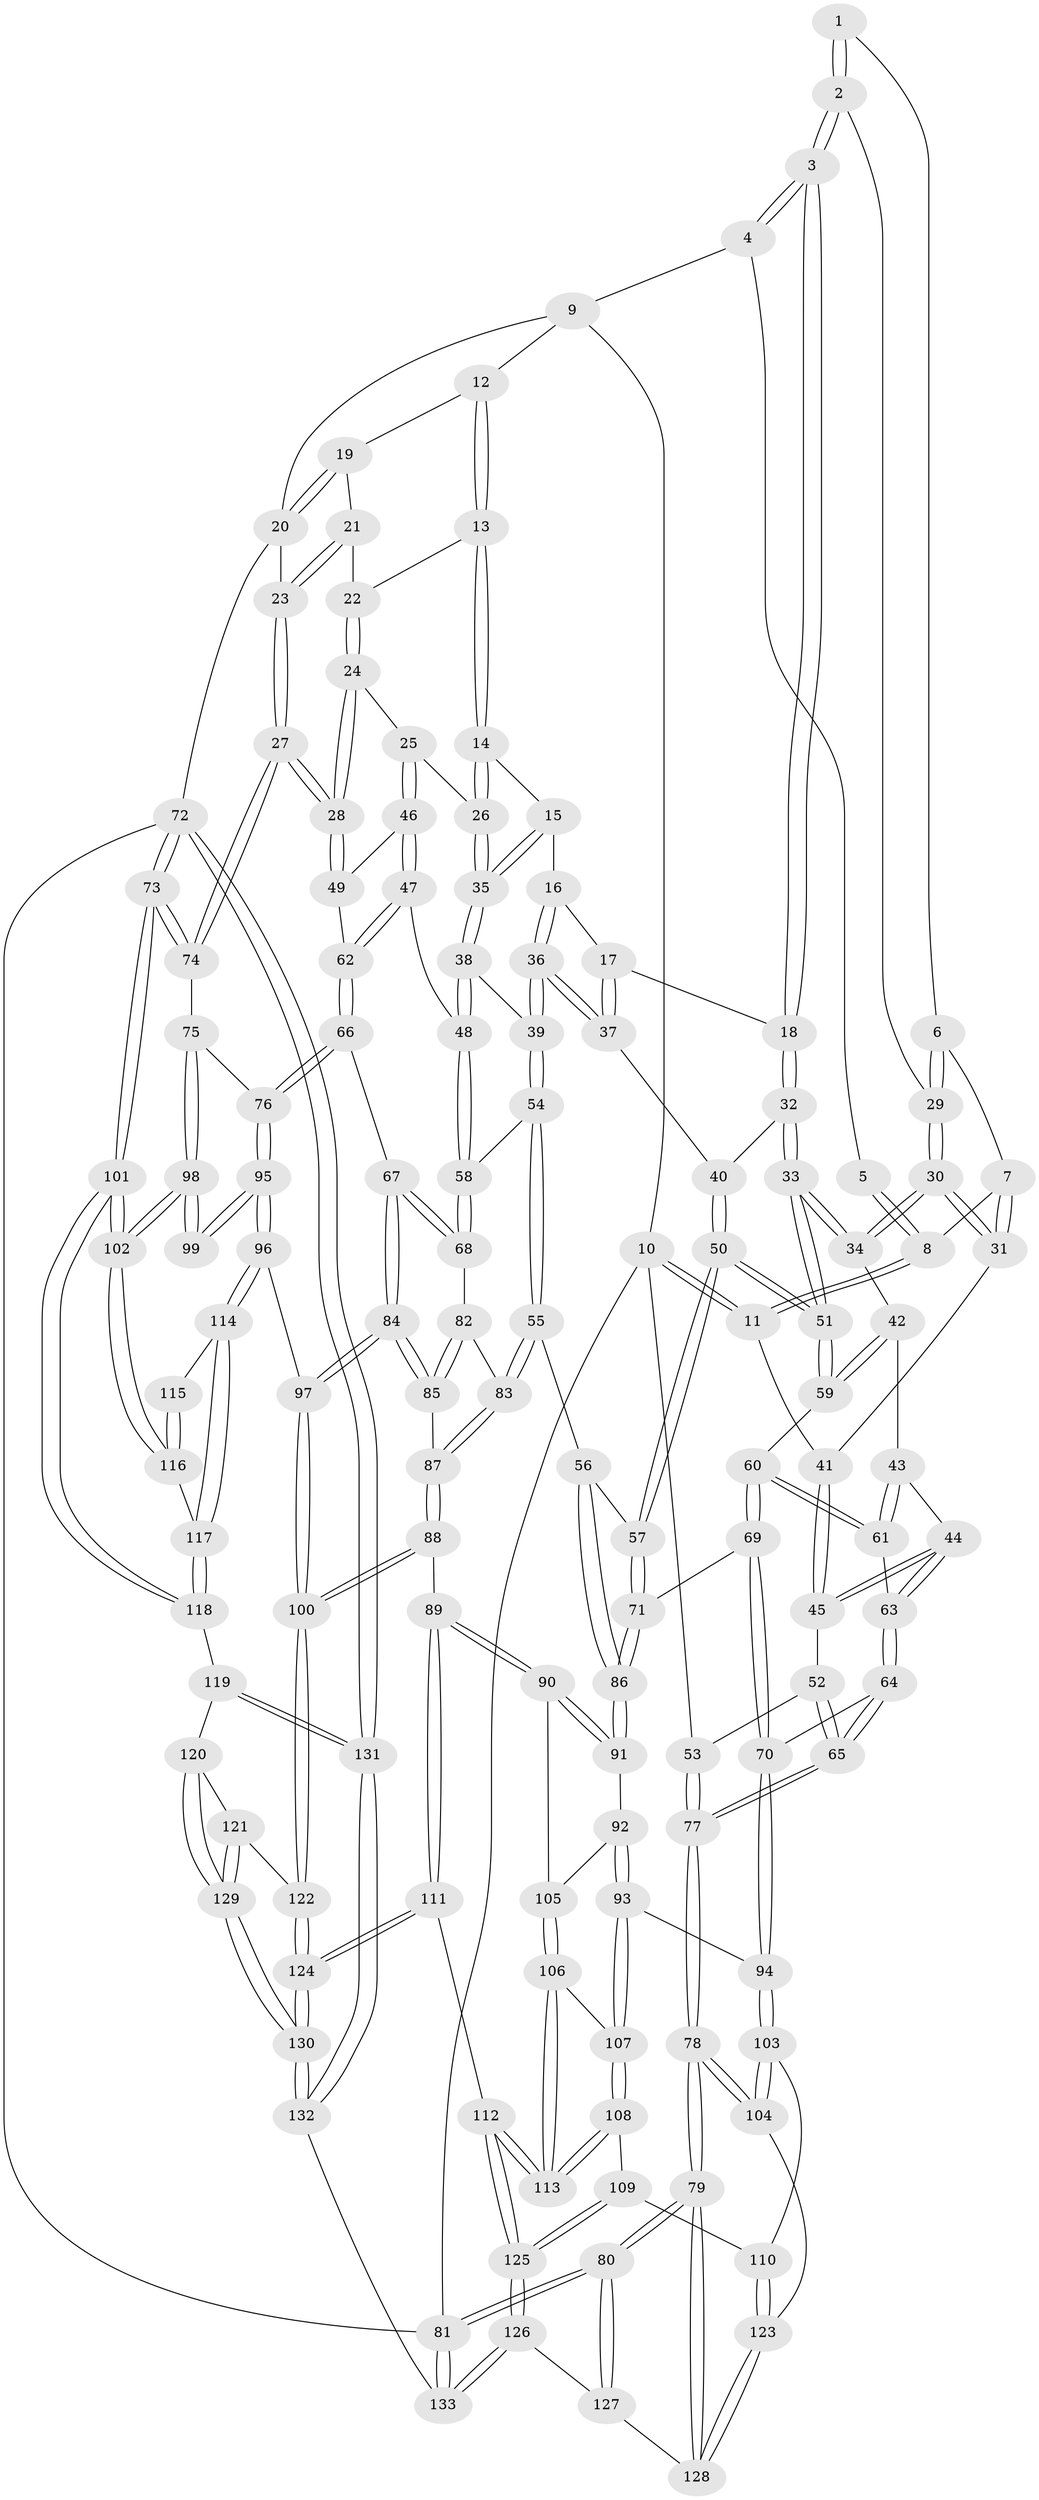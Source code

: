 // coarse degree distribution, {4: 0.4626865671641791, 3: 0.5223880597014925, 5: 0.014925373134328358}
// Generated by graph-tools (version 1.1) at 2025/38/03/04/25 23:38:32]
// undirected, 133 vertices, 329 edges
graph export_dot {
  node [color=gray90,style=filled];
  1 [pos="+0.2936290444307127+0"];
  2 [pos="+0.4028955564254885+0.09865380090397315"];
  3 [pos="+0.45398746140478835+0.10052121195387693"];
  4 [pos="+0.5548951314103421+0"];
  5 [pos="+0.24414805655986077+0"];
  6 [pos="+0.3160043938740148+0.10582132506751485"];
  7 [pos="+0.2258023125460519+0.10521427459976095"];
  8 [pos="+0+0"];
  9 [pos="+0.744363050621142+0"];
  10 [pos="+0+0"];
  11 [pos="+0+0"];
  12 [pos="+0.7552013917999904+0"];
  13 [pos="+0.7638107604415824+0"];
  14 [pos="+0.72420505446648+0.06552447508823431"];
  15 [pos="+0.5990497667018305+0.138532071715377"];
  16 [pos="+0.5591141485189238+0.14152610362678664"];
  17 [pos="+0.5124584673263457+0.12776958878235176"];
  18 [pos="+0.4608606956458318+0.11118053839721029"];
  19 [pos="+1+0.042081561267800605"];
  20 [pos="+1+0.040815147912654684"];
  21 [pos="+0.9319201900485785+0.09131143760104653"];
  22 [pos="+0.884399767549458+0.09123826105509478"];
  23 [pos="+1+0.2516364807385894"];
  24 [pos="+0.9027172182005757+0.17941120961955395"];
  25 [pos="+0.79224217577922+0.2695873811745937"];
  26 [pos="+0.748437750104783+0.2436924675663121"];
  27 [pos="+1+0.35575557906085464"];
  28 [pos="+1+0.34226851361428134"];
  29 [pos="+0.337444565575889+0.11334794659060188"];
  30 [pos="+0.3112688872616267+0.29078823955463673"];
  31 [pos="+0.19282062259014257+0.2339313791874357"];
  32 [pos="+0.44259410535388527+0.2597708301743148"];
  33 [pos="+0.32669007971523084+0.3068313639312457"];
  34 [pos="+0.32379845364982346+0.3057432636578651"];
  35 [pos="+0.6415582622794457+0.29635809781797684"];
  36 [pos="+0.5545461162790348+0.31312580611349367"];
  37 [pos="+0.5452992758830186+0.31018576329781145"];
  38 [pos="+0.627696938080096+0.3107137292355596"];
  39 [pos="+0.5623120373014733+0.31816129355097306"];
  40 [pos="+0.5041933898593703+0.29808158920372424"];
  41 [pos="+0.14772492526495679+0.24920911137915935"];
  42 [pos="+0.2885976092833838+0.33890926749942313"];
  43 [pos="+0.22623680174617922+0.3884977304345046"];
  44 [pos="+0.09566478125467866+0.36273283184595617"];
  45 [pos="+0.0785703169475743+0.3409244673442847"];
  46 [pos="+0.8258405327983507+0.32703253047013114"];
  47 [pos="+0.7811925125875004+0.4210710963672235"];
  48 [pos="+0.687658083362391+0.4218981892181026"];
  49 [pos="+0.9431820790602322+0.3440864972567062"];
  50 [pos="+0.39750855168542143+0.45652301537109446"];
  51 [pos="+0.3911544489946211+0.45176624742403027"];
  52 [pos="+0.06949536979769287+0.3406612157784166"];
  53 [pos="+0+0.28723971476775484"];
  54 [pos="+0.5128047277804987+0.5107004399255592"];
  55 [pos="+0.4880359842171744+0.5299502572071288"];
  56 [pos="+0.4813287425463062+0.52927764706171"];
  57 [pos="+0.4064569715365293+0.4668446156239209"];
  58 [pos="+0.6411286798530788+0.49300398025076103"];
  59 [pos="+0.2754438455265632+0.4783438154537778"];
  60 [pos="+0.25163718017794723+0.48690774279734"];
  61 [pos="+0.23566189437762727+0.4690423429398082"];
  62 [pos="+0.8266666220397169+0.5110091707415271"];
  63 [pos="+0.11813803207354558+0.4621320995797584"];
  64 [pos="+0.07156720711657283+0.6325492017791443"];
  65 [pos="+0+0.6466439430615377"];
  66 [pos="+0.8460215601720933+0.571290993089691"];
  67 [pos="+0.7478538276563745+0.5930741399252047"];
  68 [pos="+0.7219659606225052+0.5848740388851359"];
  69 [pos="+0.23347716336370086+0.5911543432503412"];
  70 [pos="+0.07631890773670129+0.6340865197799896"];
  71 [pos="+0.25060377719510224+0.5987993718953072"];
  72 [pos="+1+1"];
  73 [pos="+1+1"];
  74 [pos="+1+0.4960758974911224"];
  75 [pos="+0.9182054875890132+0.5775656409269655"];
  76 [pos="+0.8655844576489156+0.5809403755065397"];
  77 [pos="+0+0.6807382864746615"];
  78 [pos="+0+0.779122569495085"];
  79 [pos="+0+0.8365732158225763"];
  80 [pos="+0+0.9158642771997175"];
  81 [pos="+0+1"];
  82 [pos="+0.7185764735478609+0.5865828105104635"];
  83 [pos="+0.5333435380883003+0.6161369783119183"];
  84 [pos="+0.6956215023416146+0.7649216650885844"];
  85 [pos="+0.6164154822065249+0.6766600592793117"];
  86 [pos="+0.33907047245722927+0.6601478816920292"];
  87 [pos="+0.5423656510522867+0.6494077102006285"];
  88 [pos="+0.5336471823864135+0.6721870074472069"];
  89 [pos="+0.4132306836935662+0.7890439703484451"];
  90 [pos="+0.36819502489312006+0.7416732485476533"];
  91 [pos="+0.34096446560685245+0.6802154850074078"];
  92 [pos="+0.18653562562720583+0.7551726168666434"];
  93 [pos="+0.1861890952499857+0.7551840379514636"];
  94 [pos="+0.14358510564251503+0.7260047577278638"];
  95 [pos="+0.8430502250825607+0.7068710800816156"];
  96 [pos="+0.7384540970679532+0.7973185208641241"];
  97 [pos="+0.7005284286206106+0.7873528512096868"];
  98 [pos="+0.9710742260352713+0.8237749309967528"];
  99 [pos="+0.916191062779938+0.7892681023436714"];
  100 [pos="+0.6064877478352645+0.8519757438802263"];
  101 [pos="+1+0.900620097141488"];
  102 [pos="+1+0.8825962785944674"];
  103 [pos="+0.11724315210510085+0.8096708352985347"];
  104 [pos="+0.05964886396920643+0.8563243924101669"];
  105 [pos="+0.2696204580289777+0.7915035402091641"];
  106 [pos="+0.26556298305584825+0.8491805377704458"];
  107 [pos="+0.19166426968558872+0.8049740064105003"];
  108 [pos="+0.17929030144718544+0.851314517176684"];
  109 [pos="+0.16486748284414868+0.8662895119158921"];
  110 [pos="+0.15214213175048474+0.8659535779935299"];
  111 [pos="+0.4378548059662602+0.8869684957108092"];
  112 [pos="+0.29302055258387355+0.9042508421160786"];
  113 [pos="+0.27738633278720376+0.8832660153241846"];
  114 [pos="+0.7439711012099418+0.8031118425983927"];
  115 [pos="+0.8035740682896655+0.8063009374327579"];
  116 [pos="+0.9367795946303769+0.8717007890282155"];
  117 [pos="+0.7782112674684627+0.8681645749702784"];
  118 [pos="+0.7794832985462518+0.9423131495871803"];
  119 [pos="+0.7756279342899778+0.9513606947868426"];
  120 [pos="+0.732530100895311+0.9500936139930468"];
  121 [pos="+0.6983287796770911+0.9371969958007167"];
  122 [pos="+0.6062912154201096+0.8522273131152068"];
  123 [pos="+0.09944232556366792+0.8885565924908653"];
  124 [pos="+0.48847005458396686+0.9338052828483113"];
  125 [pos="+0.21302583444206175+0.9865066664862523"];
  126 [pos="+0.17943686816548604+1"];
  127 [pos="+0.12454133793908112+0.9925770377404405"];
  128 [pos="+0.10423523780466624+0.954267027920456"];
  129 [pos="+0.5352291743929085+1"];
  130 [pos="+0.5115414387353797+1"];
  131 [pos="+0.8774405350685435+1"];
  132 [pos="+0.5109795388413028+1"];
  133 [pos="+0.1875182569083333+1"];
  1 -- 2;
  1 -- 2;
  1 -- 6;
  2 -- 3;
  2 -- 3;
  2 -- 29;
  3 -- 4;
  3 -- 4;
  3 -- 18;
  3 -- 18;
  4 -- 5;
  4 -- 9;
  5 -- 8;
  5 -- 8;
  6 -- 7;
  6 -- 29;
  6 -- 29;
  7 -- 8;
  7 -- 31;
  7 -- 31;
  8 -- 11;
  8 -- 11;
  9 -- 10;
  9 -- 12;
  9 -- 20;
  10 -- 11;
  10 -- 11;
  10 -- 53;
  10 -- 81;
  11 -- 41;
  12 -- 13;
  12 -- 13;
  12 -- 19;
  13 -- 14;
  13 -- 14;
  13 -- 22;
  14 -- 15;
  14 -- 26;
  14 -- 26;
  15 -- 16;
  15 -- 35;
  15 -- 35;
  16 -- 17;
  16 -- 36;
  16 -- 36;
  17 -- 18;
  17 -- 37;
  17 -- 37;
  18 -- 32;
  18 -- 32;
  19 -- 20;
  19 -- 20;
  19 -- 21;
  20 -- 23;
  20 -- 72;
  21 -- 22;
  21 -- 23;
  21 -- 23;
  22 -- 24;
  22 -- 24;
  23 -- 27;
  23 -- 27;
  24 -- 25;
  24 -- 28;
  24 -- 28;
  25 -- 26;
  25 -- 46;
  25 -- 46;
  26 -- 35;
  26 -- 35;
  27 -- 28;
  27 -- 28;
  27 -- 74;
  27 -- 74;
  28 -- 49;
  28 -- 49;
  29 -- 30;
  29 -- 30;
  30 -- 31;
  30 -- 31;
  30 -- 34;
  30 -- 34;
  31 -- 41;
  32 -- 33;
  32 -- 33;
  32 -- 40;
  33 -- 34;
  33 -- 34;
  33 -- 51;
  33 -- 51;
  34 -- 42;
  35 -- 38;
  35 -- 38;
  36 -- 37;
  36 -- 37;
  36 -- 39;
  36 -- 39;
  37 -- 40;
  38 -- 39;
  38 -- 48;
  38 -- 48;
  39 -- 54;
  39 -- 54;
  40 -- 50;
  40 -- 50;
  41 -- 45;
  41 -- 45;
  42 -- 43;
  42 -- 59;
  42 -- 59;
  43 -- 44;
  43 -- 61;
  43 -- 61;
  44 -- 45;
  44 -- 45;
  44 -- 63;
  44 -- 63;
  45 -- 52;
  46 -- 47;
  46 -- 47;
  46 -- 49;
  47 -- 48;
  47 -- 62;
  47 -- 62;
  48 -- 58;
  48 -- 58;
  49 -- 62;
  50 -- 51;
  50 -- 51;
  50 -- 57;
  50 -- 57;
  51 -- 59;
  51 -- 59;
  52 -- 53;
  52 -- 65;
  52 -- 65;
  53 -- 77;
  53 -- 77;
  54 -- 55;
  54 -- 55;
  54 -- 58;
  55 -- 56;
  55 -- 83;
  55 -- 83;
  56 -- 57;
  56 -- 86;
  56 -- 86;
  57 -- 71;
  57 -- 71;
  58 -- 68;
  58 -- 68;
  59 -- 60;
  60 -- 61;
  60 -- 61;
  60 -- 69;
  60 -- 69;
  61 -- 63;
  62 -- 66;
  62 -- 66;
  63 -- 64;
  63 -- 64;
  64 -- 65;
  64 -- 65;
  64 -- 70;
  65 -- 77;
  65 -- 77;
  66 -- 67;
  66 -- 76;
  66 -- 76;
  67 -- 68;
  67 -- 68;
  67 -- 84;
  67 -- 84;
  68 -- 82;
  69 -- 70;
  69 -- 70;
  69 -- 71;
  70 -- 94;
  70 -- 94;
  71 -- 86;
  71 -- 86;
  72 -- 73;
  72 -- 73;
  72 -- 131;
  72 -- 131;
  72 -- 81;
  73 -- 74;
  73 -- 74;
  73 -- 101;
  73 -- 101;
  74 -- 75;
  75 -- 76;
  75 -- 98;
  75 -- 98;
  76 -- 95;
  76 -- 95;
  77 -- 78;
  77 -- 78;
  78 -- 79;
  78 -- 79;
  78 -- 104;
  78 -- 104;
  79 -- 80;
  79 -- 80;
  79 -- 128;
  79 -- 128;
  80 -- 81;
  80 -- 81;
  80 -- 127;
  80 -- 127;
  81 -- 133;
  81 -- 133;
  82 -- 83;
  82 -- 85;
  82 -- 85;
  83 -- 87;
  83 -- 87;
  84 -- 85;
  84 -- 85;
  84 -- 97;
  84 -- 97;
  85 -- 87;
  86 -- 91;
  86 -- 91;
  87 -- 88;
  87 -- 88;
  88 -- 89;
  88 -- 100;
  88 -- 100;
  89 -- 90;
  89 -- 90;
  89 -- 111;
  89 -- 111;
  90 -- 91;
  90 -- 91;
  90 -- 105;
  91 -- 92;
  92 -- 93;
  92 -- 93;
  92 -- 105;
  93 -- 94;
  93 -- 107;
  93 -- 107;
  94 -- 103;
  94 -- 103;
  95 -- 96;
  95 -- 96;
  95 -- 99;
  95 -- 99;
  96 -- 97;
  96 -- 114;
  96 -- 114;
  97 -- 100;
  97 -- 100;
  98 -- 99;
  98 -- 99;
  98 -- 102;
  98 -- 102;
  100 -- 122;
  100 -- 122;
  101 -- 102;
  101 -- 102;
  101 -- 118;
  101 -- 118;
  102 -- 116;
  102 -- 116;
  103 -- 104;
  103 -- 104;
  103 -- 110;
  104 -- 123;
  105 -- 106;
  105 -- 106;
  106 -- 107;
  106 -- 113;
  106 -- 113;
  107 -- 108;
  107 -- 108;
  108 -- 109;
  108 -- 113;
  108 -- 113;
  109 -- 110;
  109 -- 125;
  109 -- 125;
  110 -- 123;
  110 -- 123;
  111 -- 112;
  111 -- 124;
  111 -- 124;
  112 -- 113;
  112 -- 113;
  112 -- 125;
  112 -- 125;
  114 -- 115;
  114 -- 117;
  114 -- 117;
  115 -- 116;
  115 -- 116;
  116 -- 117;
  117 -- 118;
  117 -- 118;
  118 -- 119;
  119 -- 120;
  119 -- 131;
  119 -- 131;
  120 -- 121;
  120 -- 129;
  120 -- 129;
  121 -- 122;
  121 -- 129;
  121 -- 129;
  122 -- 124;
  122 -- 124;
  123 -- 128;
  123 -- 128;
  124 -- 130;
  124 -- 130;
  125 -- 126;
  125 -- 126;
  126 -- 127;
  126 -- 133;
  126 -- 133;
  127 -- 128;
  129 -- 130;
  129 -- 130;
  130 -- 132;
  130 -- 132;
  131 -- 132;
  131 -- 132;
  132 -- 133;
}
